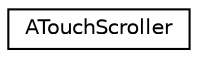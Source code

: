 digraph "Graphical Class Hierarchy"
{
 // LATEX_PDF_SIZE
  edge [fontname="Helvetica",fontsize="10",labelfontname="Helvetica",labelfontsize="10"];
  node [fontname="Helvetica",fontsize="10",shape=record];
  rankdir="LR";
  Node0 [label="ATouchScroller",height=0.2,width=0.4,color="black", fillcolor="white", style="filled",URL="$classATouchScroller.html",tooltip="Utility object that helps with touchscreen scroll events."];
}
